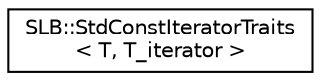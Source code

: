digraph "Graphical Class Hierarchy"
{
  edge [fontname="Helvetica",fontsize="10",labelfontname="Helvetica",labelfontsize="10"];
  node [fontname="Helvetica",fontsize="10",shape=record];
  rankdir="LR";
  Node1 [label="SLB::StdConstIteratorTraits\l\< T, T_iterator \>",height=0.2,width=0.4,color="black", fillcolor="white", style="filled",URL="$structSLB_1_1StdConstIteratorTraits.html"];
}

